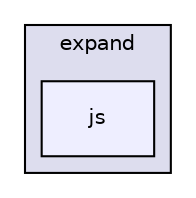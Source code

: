 digraph "gulp-src/node_modules/gulp/node_modules/vinyl-fs/node_modules/glob-watcher/node_modules/gaze/node_modules/globule/test/fixtures/expand/js" {
  compound=true
  node [ fontsize="10", fontname="Helvetica"];
  edge [ labelfontsize="10", labelfontname="Helvetica"];
  subgraph clusterdir_74753239069d580683a9d328c7629344 {
    graph [ bgcolor="#ddddee", pencolor="black", label="expand" fontname="Helvetica", fontsize="10", URL="dir_74753239069d580683a9d328c7629344.html"]
  dir_7d36ba8ae4b188beec1a8b1b8f9c1a87 [shape=box, label="js", style="filled", fillcolor="#eeeeff", pencolor="black", URL="dir_7d36ba8ae4b188beec1a8b1b8f9c1a87.html"];
  }
}

